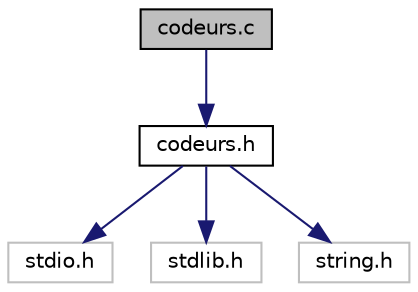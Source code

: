 digraph "codeurs.c"
{
 // LATEX_PDF_SIZE
  edge [fontname="Helvetica",fontsize="10",labelfontname="Helvetica",labelfontsize="10"];
  node [fontname="Helvetica",fontsize="10",shape=record];
  Node1 [label="codeurs.c",height=0.2,width=0.4,color="black", fillcolor="grey75", style="filled", fontcolor="black",tooltip="Fonctions relatives aux codeurs HDBn et Arithmétique."];
  Node1 -> Node2 [color="midnightblue",fontsize="10",style="solid"];
  Node2 [label="codeurs.h",height=0.2,width=0.4,color="black", fillcolor="white", style="filled",URL="$codeurs_8h.html",tooltip="Tous les prototypes de fonctions relatives aux codeurs HDBn et Arithmétique."];
  Node2 -> Node3 [color="midnightblue",fontsize="10",style="solid"];
  Node3 [label="stdio.h",height=0.2,width=0.4,color="grey75", fillcolor="white", style="filled",tooltip=" "];
  Node2 -> Node4 [color="midnightblue",fontsize="10",style="solid"];
  Node4 [label="stdlib.h",height=0.2,width=0.4,color="grey75", fillcolor="white", style="filled",tooltip=" "];
  Node2 -> Node5 [color="midnightblue",fontsize="10",style="solid"];
  Node5 [label="string.h",height=0.2,width=0.4,color="grey75", fillcolor="white", style="filled",tooltip=" "];
}
